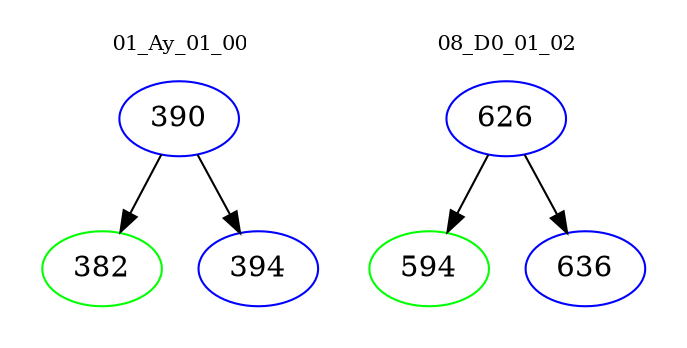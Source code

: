 digraph{
subgraph cluster_0 {
color = white
label = "01_Ay_01_00";
fontsize=10;
T0_390 [label="390", color="blue"]
T0_390 -> T0_382 [color="black"]
T0_382 [label="382", color="green"]
T0_390 -> T0_394 [color="black"]
T0_394 [label="394", color="blue"]
}
subgraph cluster_1 {
color = white
label = "08_D0_01_02";
fontsize=10;
T1_626 [label="626", color="blue"]
T1_626 -> T1_594 [color="black"]
T1_594 [label="594", color="green"]
T1_626 -> T1_636 [color="black"]
T1_636 [label="636", color="blue"]
}
}
